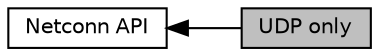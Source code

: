 digraph "UDP only"
{
  edge [fontname="Helvetica",fontsize="10",labelfontname="Helvetica",labelfontsize="10"];
  node [fontname="Helvetica",fontsize="10",shape=box];
  rankdir=LR;
  Node2 [label="Netconn API",height=0.2,width=0.4,color="black", fillcolor="white", style="filled",URL="$group__netconn.html",tooltip=" "];
  Node1 [label="UDP only",height=0.2,width=0.4,color="black", fillcolor="grey75", style="filled", fontcolor="black",tooltip=" "];
  Node2->Node1 [shape=plaintext, dir="back", style="solid"];
}
